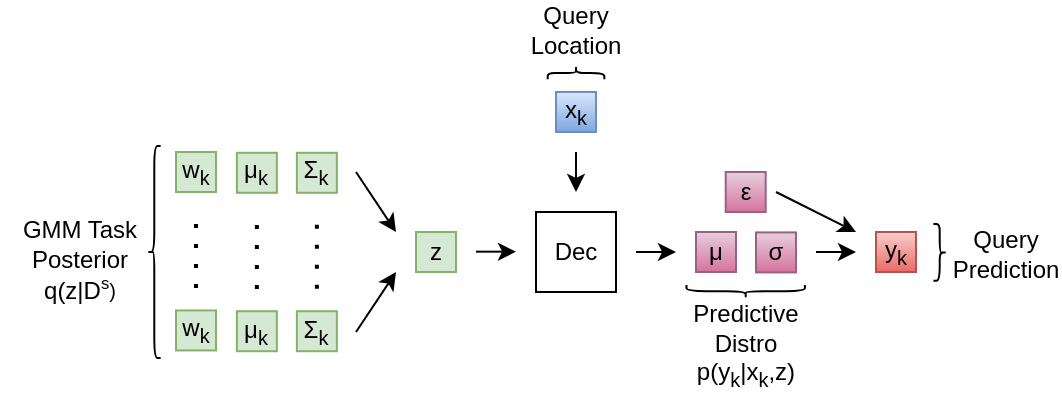 <mxfile>
    <diagram id="y7i0gF2k7Df_1dw9g7ID" name="Page-1">
        <mxGraphModel dx="882" dy="559" grid="1" gridSize="10" guides="1" tooltips="1" connect="1" arrows="1" fold="1" page="1" pageScale="1" pageWidth="1100" pageHeight="850" math="0" shadow="0">
            <root>
                <mxCell id="0"/>
                <mxCell id="1" parent="0"/>
                <mxCell id="2" value="μ&lt;sub&gt;k&lt;/sub&gt;" style="whiteSpace=wrap;html=1;aspect=fixed;fillColor=#d5e8d4;strokeColor=#82b366;fontColor=#000000;" vertex="1" parent="1">
                    <mxGeometry x="530.44" y="220.39" width="20" height="20" as="geometry"/>
                </mxCell>
                <mxCell id="3" value="Σ&lt;sub&gt;k&lt;/sub&gt;" style="whiteSpace=wrap;html=1;aspect=fixed;fillColor=#d5e8d4;strokeColor=#82b366;fontColor=#000000;" vertex="1" parent="1">
                    <mxGeometry x="560.44" y="220.39" width="20" height="20" as="geometry"/>
                </mxCell>
                <mxCell id="4" value="" style="endArrow=classic;html=1;" edge="1" parent="1">
                    <mxGeometry width="50" height="50" relative="1" as="geometry">
                        <mxPoint x="590" y="230" as="sourcePoint"/>
                        <mxPoint x="610" y="260" as="targetPoint"/>
                    </mxGeometry>
                </mxCell>
                <mxCell id="5" value="&lt;font color=&quot;#000000&quot;&gt;z&lt;/font&gt;" style="whiteSpace=wrap;html=1;aspect=fixed;fillColor=#d5e8d4;strokeColor=#82b366;" vertex="1" parent="1">
                    <mxGeometry x="620" y="260.0" width="20" height="20" as="geometry"/>
                </mxCell>
                <mxCell id="7" value="" style="endArrow=classic;html=1;" edge="1" parent="1">
                    <mxGeometry width="50" height="50" relative="1" as="geometry">
                        <mxPoint x="650" y="269.83" as="sourcePoint"/>
                        <mxPoint x="670" y="269.83" as="targetPoint"/>
                    </mxGeometry>
                </mxCell>
                <mxCell id="8" value="" style="endArrow=classic;html=1;" edge="1" parent="1">
                    <mxGeometry width="50" height="50" relative="1" as="geometry">
                        <mxPoint x="700" y="220" as="sourcePoint"/>
                        <mxPoint x="700" y="240" as="targetPoint"/>
                    </mxGeometry>
                </mxCell>
                <mxCell id="9" value="&lt;font color=&quot;#000000&quot;&gt;x&lt;sub&gt;k&lt;/sub&gt;&lt;/font&gt;" style="whiteSpace=wrap;html=1;aspect=fixed;fillColor=#dae8fc;strokeColor=#6c8ebf;gradientColor=#7ea6e0;" vertex="1" parent="1">
                    <mxGeometry x="690" y="190.0" width="20" height="20" as="geometry"/>
                </mxCell>
                <mxCell id="10" value="Dec" style="rounded=0;whiteSpace=wrap;html=1;" vertex="1" parent="1">
                    <mxGeometry x="680" y="250" width="40" height="40" as="geometry"/>
                </mxCell>
                <mxCell id="11" value="μ" style="whiteSpace=wrap;html=1;aspect=fixed;fillColor=#e6d0de;strokeColor=#996185;gradientColor=#d5739d;fontColor=#000000;" vertex="1" parent="1">
                    <mxGeometry x="760" y="260" width="20" height="20" as="geometry"/>
                </mxCell>
                <mxCell id="12" value="σ" style="whiteSpace=wrap;html=1;aspect=fixed;fillColor=#e6d0de;strokeColor=#996185;gradientColor=#d5739d;fontColor=#000000;" vertex="1" parent="1">
                    <mxGeometry x="790" y="260.21" width="20" height="20" as="geometry"/>
                </mxCell>
                <mxCell id="13" value="" style="endArrow=classic;html=1;" edge="1" parent="1">
                    <mxGeometry width="50" height="50" relative="1" as="geometry">
                        <mxPoint x="730" y="270" as="sourcePoint"/>
                        <mxPoint x="750" y="270" as="targetPoint"/>
                    </mxGeometry>
                </mxCell>
                <mxCell id="14" value="" style="endArrow=classic;html=1;" edge="1" parent="1">
                    <mxGeometry width="50" height="50" relative="1" as="geometry">
                        <mxPoint x="800" y="240" as="sourcePoint"/>
                        <mxPoint x="840" y="260" as="targetPoint"/>
                    </mxGeometry>
                </mxCell>
                <mxCell id="15" value="" style="endArrow=classic;html=1;" edge="1" parent="1">
                    <mxGeometry width="50" height="50" relative="1" as="geometry">
                        <mxPoint x="820" y="270" as="sourcePoint"/>
                        <mxPoint x="840" y="270" as="targetPoint"/>
                    </mxGeometry>
                </mxCell>
                <mxCell id="16" value="&lt;font color=&quot;#000000&quot;&gt;y&lt;sub&gt;k&lt;/sub&gt;&lt;/font&gt;" style="whiteSpace=wrap;html=1;aspect=fixed;fillColor=#f8cecc;strokeColor=#b85450;gradientColor=#ea6b66;" vertex="1" parent="1">
                    <mxGeometry x="850" y="260.0" width="20" height="20" as="geometry"/>
                </mxCell>
                <mxCell id="17" value="ε" style="whiteSpace=wrap;html=1;aspect=fixed;fillColor=#e6d0de;strokeColor=#996185;gradientColor=#d5739d;fontColor=#000000;" vertex="1" parent="1">
                    <mxGeometry x="774.85" y="230" width="20" height="20" as="geometry"/>
                </mxCell>
                <mxCell id="18" value="" style="shape=curlyBracket;whiteSpace=wrap;html=1;rounded=1;labelPosition=left;verticalLabelPosition=middle;align=right;verticalAlign=middle;fontColor=#000000;rotation=90;" vertex="1" parent="1">
                    <mxGeometry x="696.85" y="166.32" width="6.3" height="28.32" as="geometry"/>
                </mxCell>
                <mxCell id="19" value="Query Location" style="text;html=1;strokeColor=none;fillColor=none;align=center;verticalAlign=middle;whiteSpace=wrap;rounded=0;fontColor=#000000;" vertex="1" parent="1">
                    <mxGeometry x="680" y="150" width="40" height="18.32" as="geometry"/>
                </mxCell>
                <mxCell id="20" value="" style="shape=curlyBracket;whiteSpace=wrap;html=1;rounded=1;labelPosition=left;verticalLabelPosition=middle;align=right;verticalAlign=middle;fontColor=#000000;rotation=0;" vertex="1" parent="1">
                    <mxGeometry x="486" y="217" width="6.3" height="106" as="geometry"/>
                </mxCell>
                <mxCell id="21" value="GMM Task Posterior q(z|D&lt;span style=&quot;font-size: 10px;&quot;&gt;&lt;sup&gt;s&lt;/sup&gt;)&lt;/span&gt;" style="text;html=1;strokeColor=none;fillColor=none;align=center;verticalAlign=middle;whiteSpace=wrap;rounded=0;fontColor=#000000;" vertex="1" parent="1">
                    <mxGeometry x="412.3" y="247.13" width="80" height="54.63" as="geometry"/>
                </mxCell>
                <mxCell id="23" value="" style="shape=curlyBracket;whiteSpace=wrap;html=1;rounded=1;labelPosition=left;verticalLabelPosition=middle;align=right;verticalAlign=middle;fontColor=#000000;rotation=-90;" vertex="1" parent="1">
                    <mxGeometry x="781.7" y="260.0" width="6.3" height="59.22" as="geometry"/>
                </mxCell>
                <mxCell id="24" value="Predictive Distro p(y&lt;sub&gt;k&lt;/sub&gt;&lt;span style=&quot;font-size: 12px;&quot;&gt;|x&lt;sub&gt;k&lt;/sub&gt;,z)&lt;/span&gt;" style="text;html=1;strokeColor=none;fillColor=none;align=center;verticalAlign=middle;whiteSpace=wrap;rounded=0;fontColor=#000000;fontSize=12;" vertex="1" parent="1">
                    <mxGeometry x="754.85" y="294.53" width="60" height="45.57" as="geometry"/>
                </mxCell>
                <mxCell id="25" value="" style="shape=curlyBracket;whiteSpace=wrap;html=1;rounded=1;labelPosition=left;verticalLabelPosition=middle;align=right;verticalAlign=middle;fontColor=#000000;rotation=-180;" vertex="1" parent="1">
                    <mxGeometry x="878.7" y="256.05" width="6.3" height="28.32" as="geometry"/>
                </mxCell>
                <mxCell id="26" value="Query Prediction" style="text;html=1;strokeColor=none;fillColor=none;align=center;verticalAlign=middle;whiteSpace=wrap;rounded=0;fontColor=#000000;" vertex="1" parent="1">
                    <mxGeometry x="890" y="261.68" width="50" height="18.32" as="geometry"/>
                </mxCell>
                <mxCell id="27" value="μ&lt;sub&gt;k&lt;/sub&gt;" style="whiteSpace=wrap;html=1;aspect=fixed;fillColor=#d5e8d4;strokeColor=#82b366;fontColor=#000000;" vertex="1" parent="1">
                    <mxGeometry x="530.44" y="299.61" width="20" height="20" as="geometry"/>
                </mxCell>
                <mxCell id="29" value="" style="line;strokeWidth=2;direction=south;html=1;dashed=1;dashPattern=1 4;" vertex="1" parent="1">
                    <mxGeometry x="535.44" y="256.44" width="10" height="36" as="geometry"/>
                </mxCell>
                <mxCell id="30" value="" style="line;strokeWidth=2;direction=south;html=1;dashed=1;dashPattern=1 4;" vertex="1" parent="1">
                    <mxGeometry x="565.44" y="256.39" width="10" height="36" as="geometry"/>
                </mxCell>
                <mxCell id="31" value="" style="endArrow=classic;html=1;" edge="1" parent="1">
                    <mxGeometry width="50" height="50" relative="1" as="geometry">
                        <mxPoint x="590" y="310" as="sourcePoint"/>
                        <mxPoint x="610" y="280" as="targetPoint"/>
                    </mxGeometry>
                </mxCell>
                <mxCell id="32" value="w&lt;sub&gt;k&lt;/sub&gt;" style="whiteSpace=wrap;html=1;aspect=fixed;fillColor=#d5e8d4;strokeColor=#82b366;fontColor=#000000;" vertex="1" parent="1">
                    <mxGeometry x="500" y="220" width="20" height="20" as="geometry"/>
                </mxCell>
                <mxCell id="33" value="Σ&lt;sub&gt;k&lt;/sub&gt;" style="whiteSpace=wrap;html=1;aspect=fixed;fillColor=#d5e8d4;strokeColor=#82b366;fontColor=#000000;" vertex="1" parent="1">
                    <mxGeometry x="560.44" y="299.61" width="20" height="20" as="geometry"/>
                </mxCell>
                <mxCell id="34" value="w&lt;sub&gt;k&lt;/sub&gt;" style="whiteSpace=wrap;html=1;aspect=fixed;fillColor=#d5e8d4;strokeColor=#82b366;fontColor=#000000;" vertex="1" parent="1">
                    <mxGeometry x="500" y="299.22" width="20" height="20" as="geometry"/>
                </mxCell>
                <mxCell id="35" value="" style="line;strokeWidth=2;direction=south;html=1;dashed=1;dashPattern=1 4;" vertex="1" parent="1">
                    <mxGeometry x="505" y="256" width="10" height="36" as="geometry"/>
                </mxCell>
            </root>
        </mxGraphModel>
    </diagram>
</mxfile>